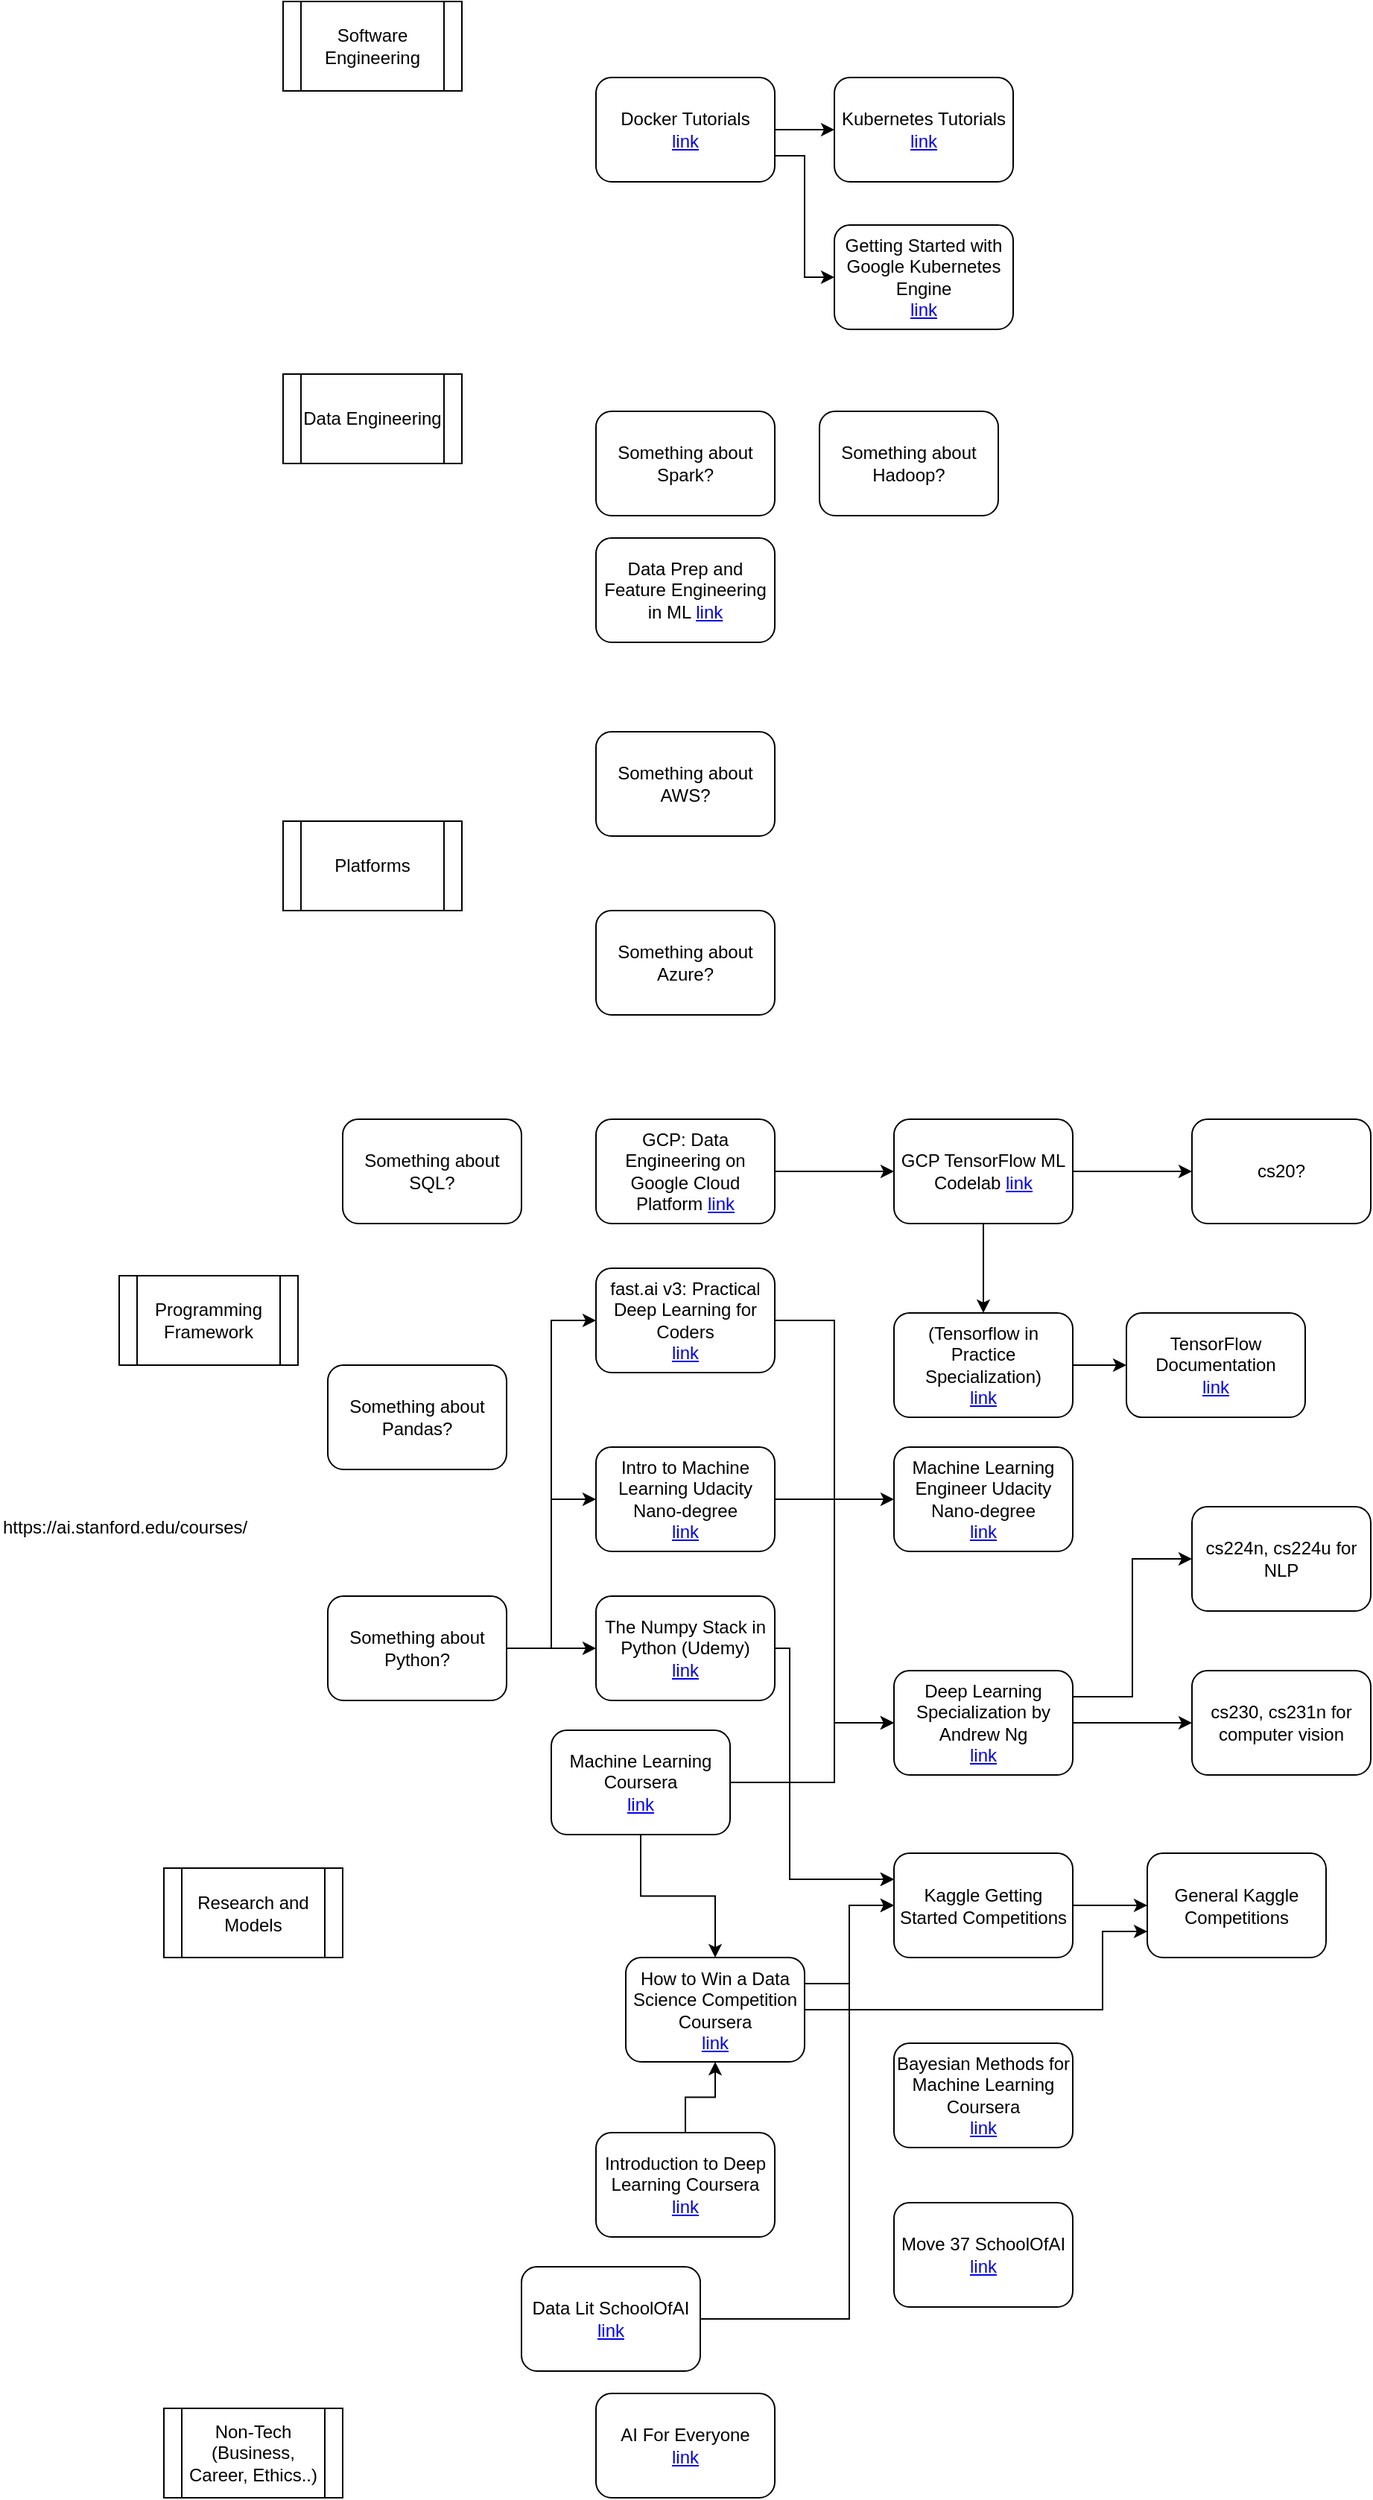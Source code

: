 <mxfile version="11.2.8" type="github" pages="1"><diagram id="b7zP8VYQ12vH_zyjcR8T" name="Page-1"><mxGraphModel dx="1886" dy="1679" grid="1" gridSize="10" guides="1" tooltips="1" connect="1" arrows="1" fold="1" page="1" pageScale="1" pageWidth="850" pageHeight="1100" math="0" shadow="0"><root><mxCell id="0"/><mxCell id="1" parent="0"/><mxCell id="AthQVTNy74zwqiZrB0Bz-2" value="Data Engineering" style="shape=process;whiteSpace=wrap;html=1;backgroundOutline=1;" parent="1" vertex="1"><mxGeometry x="110" y="-250" width="120" height="60" as="geometry"/></mxCell><mxCell id="AthQVTNy74zwqiZrB0Bz-3" value="Platforms" style="shape=process;whiteSpace=wrap;html=1;backgroundOutline=1;" parent="1" vertex="1"><mxGeometry x="110" y="50" width="120" height="60" as="geometry"/></mxCell><mxCell id="AthQVTNy74zwqiZrB0Bz-5" value="Programming Framework" style="shape=process;whiteSpace=wrap;html=1;backgroundOutline=1;" parent="1" vertex="1"><mxGeometry y="355" width="120" height="60" as="geometry"/></mxCell><mxCell id="AthQVTNy74zwqiZrB0Bz-6" value="Research and Models" style="shape=process;whiteSpace=wrap;html=1;backgroundOutline=1;" parent="1" vertex="1"><mxGeometry x="30" y="752.5" width="120" height="60" as="geometry"/></mxCell><mxCell id="9dGZIfJBImlhY9SARStN-3" value="" style="edgeStyle=orthogonalEdgeStyle;rounded=0;orthogonalLoop=1;jettySize=auto;html=1;" parent="1" source="9dGZIfJBImlhY9SARStN-1" target="9dGZIfJBImlhY9SARStN-2" edge="1"><mxGeometry relative="1" as="geometry"><Array as="points"><mxPoint x="480" y="695"/><mxPoint x="480" y="655"/></Array></mxGeometry></mxCell><mxCell id="zuXZnffLO8IpQyFKXxoI-3" style="edgeStyle=orthogonalEdgeStyle;rounded=0;orthogonalLoop=1;jettySize=auto;html=1;exitX=1;exitY=0.5;exitDx=0;exitDy=0;entryX=0;entryY=0.25;entryDx=0;entryDy=0;" parent="1" source="9dGZIfJBImlhY9SARStN-1" target="zuXZnffLO8IpQyFKXxoI-1" edge="1"><mxGeometry relative="1" as="geometry"><Array as="points"><mxPoint x="450" y="695"/><mxPoint x="450" y="760"/></Array></mxGeometry></mxCell><mxCell id="zuXZnffLO8IpQyFKXxoI-17" style="edgeStyle=orthogonalEdgeStyle;rounded=0;orthogonalLoop=1;jettySize=auto;html=1;exitX=0.5;exitY=1;exitDx=0;exitDy=0;entryX=0.5;entryY=0;entryDx=0;entryDy=0;" parent="1" source="9dGZIfJBImlhY9SARStN-1" target="9dGZIfJBImlhY9SARStN-14" edge="1"><mxGeometry relative="1" as="geometry"/></mxCell><mxCell id="9dGZIfJBImlhY9SARStN-1" value="Machine Learning Coursera&lt;br&gt;&lt;a href=&quot;https://www.coursera.org/learn/machine-learning&quot;&gt;link&lt;/a&gt;&lt;br&gt;" style="rounded=1;whiteSpace=wrap;html=1;" parent="1" vertex="1"><mxGeometry x="290" y="660" width="120" height="70" as="geometry"/></mxCell><mxCell id="3vqWSI323hwFadIJATQS-4" value="" style="edgeStyle=orthogonalEdgeStyle;rounded=0;orthogonalLoop=1;jettySize=auto;html=1;" edge="1" parent="1" source="9dGZIfJBImlhY9SARStN-2" target="3vqWSI323hwFadIJATQS-3"><mxGeometry relative="1" as="geometry"/></mxCell><mxCell id="3vqWSI323hwFadIJATQS-6" style="edgeStyle=orthogonalEdgeStyle;rounded=0;orthogonalLoop=1;jettySize=auto;html=1;exitX=1;exitY=0.25;exitDx=0;exitDy=0;entryX=0;entryY=0.5;entryDx=0;entryDy=0;" edge="1" parent="1" source="9dGZIfJBImlhY9SARStN-2" target="3vqWSI323hwFadIJATQS-5"><mxGeometry relative="1" as="geometry"/></mxCell><mxCell id="9dGZIfJBImlhY9SARStN-2" value="Deep Learning Specialization by Andrew Ng&lt;br&gt;&lt;a href=&quot;https://www.coursera.org/specializations/deep-learning&quot;&gt;link&lt;/a&gt;&lt;br&gt;" style="rounded=1;whiteSpace=wrap;html=1;" parent="1" vertex="1"><mxGeometry x="520" y="620" width="120" height="70" as="geometry"/></mxCell><mxCell id="3vqWSI323hwFadIJATQS-3" value="cs230, cs231n for computer vision" style="rounded=1;whiteSpace=wrap;html=1;" vertex="1" parent="1"><mxGeometry x="720" y="620" width="120" height="70" as="geometry"/></mxCell><mxCell id="9dGZIfJBImlhY9SARStN-4" value="Non-Tech (Business, Career, Ethics..)" style="shape=process;whiteSpace=wrap;html=1;backgroundOutline=1;" parent="1" vertex="1"><mxGeometry x="30" y="1115" width="120" height="60" as="geometry"/></mxCell><mxCell id="9dGZIfJBImlhY9SARStN-5" value="AI For Everyone&lt;br&gt;&lt;a href=&quot;https://www.coursera.org/learn/ai-for-everyone&quot;&gt;link&lt;/a&gt;&lt;br&gt;" style="rounded=1;whiteSpace=wrap;html=1;" parent="1" vertex="1"><mxGeometry x="320" y="1105" width="120" height="70" as="geometry"/></mxCell><mxCell id="zuXZnffLO8IpQyFKXxoI-26" style="edgeStyle=orthogonalEdgeStyle;rounded=0;orthogonalLoop=1;jettySize=auto;html=1;exitX=1;exitY=0.5;exitDx=0;exitDy=0;entryX=0;entryY=0.5;entryDx=0;entryDy=0;" parent="1" source="9dGZIfJBImlhY9SARStN-6" target="zuXZnffLO8IpQyFKXxoI-24" edge="1"><mxGeometry relative="1" as="geometry"/></mxCell><mxCell id="9dGZIfJBImlhY9SARStN-6" value="(Tensorflow in Practice Specialization)&lt;br&gt;&lt;a href=&quot;https://www.coursera.org/specializations/tensorflow-in-practice&quot;&gt;link&lt;/a&gt;" style="rounded=1;whiteSpace=wrap;html=1;" parent="1" vertex="1"><mxGeometry x="520" y="380" width="120" height="70" as="geometry"/></mxCell><mxCell id="zuXZnffLO8IpQyFKXxoI-25" style="edgeStyle=orthogonalEdgeStyle;rounded=0;orthogonalLoop=1;jettySize=auto;html=1;exitX=1;exitY=0.5;exitDx=0;exitDy=0;entryX=0;entryY=0.5;entryDx=0;entryDy=0;" parent="1" source="9dGZIfJBImlhY9SARStN-9" target="9dGZIfJBImlhY9SARStN-2" edge="1"><mxGeometry relative="1" as="geometry"/></mxCell><mxCell id="9dGZIfJBImlhY9SARStN-9" value="fast.ai v3: Practical Deep Learning for Coders&lt;br&gt;&lt;a href=&quot;https://course.fast.ai/&quot;&gt;link&lt;/a&gt;&lt;br&gt;" style="rounded=1;whiteSpace=wrap;html=1;" parent="1" vertex="1"><mxGeometry x="320" y="350" width="120" height="70" as="geometry"/></mxCell><mxCell id="9dGZIfJBImlhY9SARStN-10" value="Move 37 SchoolOfAI&lt;br&gt;&lt;a href=&quot;https://www.theschool.ai/courses/move-37-course/&quot;&gt;link&lt;/a&gt;&lt;br&gt;" style="rounded=1;whiteSpace=wrap;html=1;" parent="1" vertex="1"><mxGeometry x="520" y="977" width="120" height="70" as="geometry"/></mxCell><mxCell id="9dGZIfJBImlhY9SARStN-11" value="Getting Started with Google Kubernetes Engine&lt;br&gt;&lt;a href=&quot;https://www.coursera.org/learn/google-kubernetes-engine&quot;&gt;link&lt;/a&gt;&lt;br&gt;" style="rounded=1;whiteSpace=wrap;html=1;" parent="1" vertex="1"><mxGeometry x="480" y="-350" width="120" height="70" as="geometry"/></mxCell><mxCell id="9dGZIfJBImlhY9SARStN-12" value="Kubernetes Tutorials&lt;br&gt;&lt;a href=&quot;https://kubernetes.io/docs/tutorials/&quot;&gt;link&lt;/a&gt;&lt;br&gt;" style="rounded=1;whiteSpace=wrap;html=1;" parent="1" vertex="1"><mxGeometry x="480" y="-449" width="120" height="70" as="geometry"/></mxCell><mxCell id="zuXZnffLO8IpQyFKXxoI-7" style="edgeStyle=orthogonalEdgeStyle;rounded=0;orthogonalLoop=1;jettySize=auto;html=1;exitX=1;exitY=0.5;exitDx=0;exitDy=0;entryX=0;entryY=0.5;entryDx=0;entryDy=0;" parent="1" source="9dGZIfJBImlhY9SARStN-13" target="9dGZIfJBImlhY9SARStN-12" edge="1"><mxGeometry relative="1" as="geometry"/></mxCell><mxCell id="zuXZnffLO8IpQyFKXxoI-8" style="edgeStyle=orthogonalEdgeStyle;rounded=0;orthogonalLoop=1;jettySize=auto;html=1;exitX=1;exitY=0.75;exitDx=0;exitDy=0;entryX=0;entryY=0.5;entryDx=0;entryDy=0;" parent="1" source="9dGZIfJBImlhY9SARStN-13" target="9dGZIfJBImlhY9SARStN-11" edge="1"><mxGeometry relative="1" as="geometry"/></mxCell><mxCell id="9dGZIfJBImlhY9SARStN-13" value="Docker Tutorials&lt;br&gt;&lt;a href=&quot;https://docs.docker.com/get-started/&quot;&gt;link&lt;/a&gt;&lt;br&gt;" style="rounded=1;whiteSpace=wrap;html=1;" parent="1" vertex="1"><mxGeometry x="320" y="-449" width="120" height="70" as="geometry"/></mxCell><mxCell id="zuXZnffLO8IpQyFKXxoI-2" value="" style="edgeStyle=orthogonalEdgeStyle;rounded=0;orthogonalLoop=1;jettySize=auto;html=1;exitX=1;exitY=0.25;exitDx=0;exitDy=0;" parent="1" source="9dGZIfJBImlhY9SARStN-14" target="zuXZnffLO8IpQyFKXxoI-1" edge="1"><mxGeometry relative="1" as="geometry"/></mxCell><mxCell id="zuXZnffLO8IpQyFKXxoI-6" style="edgeStyle=orthogonalEdgeStyle;rounded=0;orthogonalLoop=1;jettySize=auto;html=1;exitX=1;exitY=0.5;exitDx=0;exitDy=0;entryX=0;entryY=0.75;entryDx=0;entryDy=0;" parent="1" source="9dGZIfJBImlhY9SARStN-14" target="zuXZnffLO8IpQyFKXxoI-4" edge="1"><mxGeometry relative="1" as="geometry"><mxPoint x="690" y="805" as="targetPoint"/><Array as="points"><mxPoint x="660" y="848"/><mxPoint x="660" y="795"/></Array></mxGeometry></mxCell><mxCell id="9dGZIfJBImlhY9SARStN-14" value="How to Win a Data Science Competition Coursera&lt;br&gt;&lt;a href=&quot;https://www.coursera.org/learn/competitive-data-science&quot;&gt;link&lt;/a&gt;&lt;br&gt;" style="rounded=1;whiteSpace=wrap;html=1;" parent="1" vertex="1"><mxGeometry x="340" y="812.5" width="120" height="70" as="geometry"/></mxCell><mxCell id="zuXZnffLO8IpQyFKXxoI-5" value="" style="edgeStyle=orthogonalEdgeStyle;rounded=0;orthogonalLoop=1;jettySize=auto;html=1;" parent="1" source="zuXZnffLO8IpQyFKXxoI-1" target="zuXZnffLO8IpQyFKXxoI-4" edge="1"><mxGeometry relative="1" as="geometry"/></mxCell><mxCell id="zuXZnffLO8IpQyFKXxoI-1" value="Kaggle Getting Started Competitions&lt;br&gt;" style="rounded=1;whiteSpace=wrap;html=1;" parent="1" vertex="1"><mxGeometry x="520" y="742.5" width="120" height="70" as="geometry"/></mxCell><mxCell id="zuXZnffLO8IpQyFKXxoI-4" value="General Kaggle Competitions&lt;br&gt;" style="rounded=1;whiteSpace=wrap;html=1;" parent="1" vertex="1"><mxGeometry x="690" y="742.5" width="120" height="70" as="geometry"/></mxCell><mxCell id="9dGZIfJBImlhY9SARStN-19" style="edgeStyle=orthogonalEdgeStyle;rounded=0;orthogonalLoop=1;jettySize=auto;html=1;exitX=1;exitY=0.5;exitDx=0;exitDy=0;entryX=0;entryY=0.5;entryDx=0;entryDy=0;" parent="1" source="9dGZIfJBImlhY9SARStN-16" target="9dGZIfJBImlhY9SARStN-18" edge="1"><mxGeometry relative="1" as="geometry"/></mxCell><mxCell id="9dGZIfJBImlhY9SARStN-16" value="Intro to Machine Learning Udacity Nano-degree&lt;br&gt;&lt;a href=&quot;https://www.udacity.com/course/machine-learning-engineer-nanodegree--nd009t&quot;&gt;link&lt;/a&gt;&lt;br&gt;" style="rounded=1;whiteSpace=wrap;html=1;" parent="1" vertex="1"><mxGeometry x="320" y="470" width="120" height="70" as="geometry"/></mxCell><mxCell id="9dGZIfJBImlhY9SARStN-18" value="Machine Learning Engineer Udacity Nano-degree&lt;br&gt;&lt;a href=&quot;https://www.udacity.com/course/machine-learning-engineer-nanodegree--nd009t&quot;&gt;link&lt;/a&gt;&lt;br&gt;" style="rounded=1;whiteSpace=wrap;html=1;" parent="1" vertex="1"><mxGeometry x="520" y="470" width="120" height="70" as="geometry"/></mxCell><mxCell id="zuXZnffLO8IpQyFKXxoI-19" style="edgeStyle=orthogonalEdgeStyle;rounded=0;orthogonalLoop=1;jettySize=auto;html=1;exitX=1;exitY=0.5;exitDx=0;exitDy=0;entryX=0;entryY=0.5;entryDx=0;entryDy=0;" parent="1" source="9dGZIfJBImlhY9SARStN-21" target="zuXZnffLO8IpQyFKXxoI-1" edge="1"><mxGeometry relative="1" as="geometry"><Array as="points"><mxPoint x="490" y="1055"/><mxPoint x="490" y="778"/></Array></mxGeometry></mxCell><mxCell id="9dGZIfJBImlhY9SARStN-21" value="Data Lit SchoolOfAI&lt;br&gt;&lt;a href=&quot;https://www.theschool.ai/courses/data-lit/&quot;&gt;link&lt;/a&gt;&lt;br&gt;" style="rounded=1;whiteSpace=wrap;html=1;" parent="1" vertex="1"><mxGeometry x="270" y="1020" width="120" height="70" as="geometry"/></mxCell><mxCell id="zuXZnffLO8IpQyFKXxoI-9" value="Something about Spark?&lt;br&gt;" style="rounded=1;whiteSpace=wrap;html=1;" parent="1" vertex="1"><mxGeometry x="320" y="-225" width="120" height="70" as="geometry"/></mxCell><mxCell id="zuXZnffLO8IpQyFKXxoI-10" value="Something about AWS?&lt;br&gt;" style="rounded=1;whiteSpace=wrap;html=1;" parent="1" vertex="1"><mxGeometry x="320" y="-10" width="120" height="70" as="geometry"/></mxCell><mxCell id="zuXZnffLO8IpQyFKXxoI-11" value="Something about Azure?&lt;br&gt;" style="rounded=1;whiteSpace=wrap;html=1;" parent="1" vertex="1"><mxGeometry x="320" y="110" width="120" height="70" as="geometry"/></mxCell><mxCell id="zuXZnffLO8IpQyFKXxoI-28" value="" style="edgeStyle=orthogonalEdgeStyle;rounded=0;orthogonalLoop=1;jettySize=auto;html=1;" parent="1" source="zuXZnffLO8IpQyFKXxoI-12" target="zuXZnffLO8IpQyFKXxoI-27" edge="1"><mxGeometry relative="1" as="geometry"/></mxCell><mxCell id="zuXZnffLO8IpQyFKXxoI-12" value="GCP: Data Engineering on Google Cloud Platform &lt;a href=&quot;https://www.coursera.org/specializations/gcp-data-machine-learning&quot;&gt;link&lt;/a&gt;&lt;br&gt;" style="rounded=1;whiteSpace=wrap;html=1;" parent="1" vertex="1"><mxGeometry x="320" y="250" width="120" height="70" as="geometry"/></mxCell><mxCell id="zuXZnffLO8IpQyFKXxoI-36" style="edgeStyle=orthogonalEdgeStyle;rounded=0;orthogonalLoop=1;jettySize=auto;html=1;exitX=0.5;exitY=1;exitDx=0;exitDy=0;entryX=0.5;entryY=0;entryDx=0;entryDy=0;" parent="1" source="zuXZnffLO8IpQyFKXxoI-27" target="9dGZIfJBImlhY9SARStN-6" edge="1"><mxGeometry relative="1" as="geometry"/></mxCell><mxCell id="3vqWSI323hwFadIJATQS-2" value="" style="edgeStyle=orthogonalEdgeStyle;rounded=0;orthogonalLoop=1;jettySize=auto;html=1;" edge="1" parent="1" source="zuXZnffLO8IpQyFKXxoI-27" target="3vqWSI323hwFadIJATQS-1"><mxGeometry relative="1" as="geometry"/></mxCell><mxCell id="zuXZnffLO8IpQyFKXxoI-27" value="GCP TensorFlow ML Codelab&amp;nbsp;&lt;a href=&quot;https://codelabs.developers.google.com/codelabs/end-to-end-ml/index.html&quot;&gt;link&lt;/a&gt;&lt;br&gt;" style="rounded=1;whiteSpace=wrap;html=1;" parent="1" vertex="1"><mxGeometry x="520" y="250" width="120" height="70" as="geometry"/></mxCell><mxCell id="3vqWSI323hwFadIJATQS-1" value="cs20?" style="rounded=1;whiteSpace=wrap;html=1;" vertex="1" parent="1"><mxGeometry x="720" y="250" width="120" height="70" as="geometry"/></mxCell><mxCell id="zuXZnffLO8IpQyFKXxoI-18" style="edgeStyle=orthogonalEdgeStyle;rounded=0;orthogonalLoop=1;jettySize=auto;html=1;exitX=1;exitY=0.5;exitDx=0;exitDy=0;entryX=0;entryY=0.25;entryDx=0;entryDy=0;" parent="1" source="zuXZnffLO8IpQyFKXxoI-13" target="zuXZnffLO8IpQyFKXxoI-1" edge="1"><mxGeometry relative="1" as="geometry"><Array as="points"><mxPoint x="450" y="605"/><mxPoint x="450" y="760"/></Array></mxGeometry></mxCell><mxCell id="zuXZnffLO8IpQyFKXxoI-13" value="The Numpy Stack in Python (Udemy)&lt;br&gt;&lt;a href=&quot;https://www.udemy.com/deep-learning-prerequisites-the-numpy-stack-in-python/&quot;&gt;link&lt;/a&gt;&lt;br&gt;" style="rounded=1;whiteSpace=wrap;html=1;" parent="1" vertex="1"><mxGeometry x="320" y="570" width="120" height="70" as="geometry"/></mxCell><mxCell id="zuXZnffLO8IpQyFKXxoI-16" style="edgeStyle=orthogonalEdgeStyle;rounded=0;orthogonalLoop=1;jettySize=auto;html=1;exitX=0.5;exitY=0;exitDx=0;exitDy=0;entryX=0.5;entryY=1;entryDx=0;entryDy=0;" parent="1" source="zuXZnffLO8IpQyFKXxoI-15" target="9dGZIfJBImlhY9SARStN-14" edge="1"><mxGeometry relative="1" as="geometry"/></mxCell><mxCell id="zuXZnffLO8IpQyFKXxoI-15" value="Introduction to Deep Learning Coursera&lt;br&gt;&lt;a href=&quot;https://www.coursera.org/learn/intro-to-deep-learning?specialization=aml&quot;&gt;link&lt;/a&gt;&lt;br&gt;" style="rounded=1;whiteSpace=wrap;html=1;" parent="1" vertex="1"><mxGeometry x="320" y="930" width="120" height="70" as="geometry"/></mxCell><mxCell id="zuXZnffLO8IpQyFKXxoI-20" value="Bayesian Methods for Machine Learning Coursera&lt;br&gt;&lt;a href=&quot;https://www.coursera.org/learn/bayesian-methods-in-machine-learning&quot;&gt;link&lt;/a&gt;&lt;br&gt;" style="rounded=1;whiteSpace=wrap;html=1;" parent="1" vertex="1"><mxGeometry x="520" y="870" width="120" height="70" as="geometry"/></mxCell><UserObject label="https://ai.stanford.edu/courses/" link="https://ai.stanford.edu/courses/" id="zuXZnffLO8IpQyFKXxoI-21"><mxCell style="text;html=1;" parent="1" vertex="1"><mxGeometry x="-80" y="510" width="190" height="30" as="geometry"/></mxCell></UserObject><mxCell id="zuXZnffLO8IpQyFKXxoI-22" value="Data Prep and Feature Engineering in ML &lt;a href=&quot;https://developers.google.com/machine-learning/data-prep/&quot;&gt;link&lt;/a&gt;&lt;br&gt;" style="rounded=1;whiteSpace=wrap;html=1;" parent="1" vertex="1"><mxGeometry x="320" y="-140" width="120" height="70" as="geometry"/></mxCell><mxCell id="zuXZnffLO8IpQyFKXxoI-23" value="Software Engineering" style="shape=process;whiteSpace=wrap;html=1;backgroundOutline=1;" parent="1" vertex="1"><mxGeometry x="110" y="-500" width="120" height="60" as="geometry"/></mxCell><mxCell id="zuXZnffLO8IpQyFKXxoI-24" value="TensorFlow Documentation&lt;br&gt;&lt;a href=&quot;https://www.tensorflow.org/guide/&quot;&gt;link&lt;/a&gt;&lt;br&gt;" style="rounded=1;whiteSpace=wrap;html=1;" parent="1" vertex="1"><mxGeometry x="676" y="380" width="120" height="70" as="geometry"/></mxCell><mxCell id="zuXZnffLO8IpQyFKXxoI-29" value="Something about Hadoop?&lt;br&gt;" style="rounded=1;whiteSpace=wrap;html=1;" parent="1" vertex="1"><mxGeometry x="470" y="-225" width="120" height="70" as="geometry"/></mxCell><mxCell id="zuXZnffLO8IpQyFKXxoI-31" style="edgeStyle=orthogonalEdgeStyle;rounded=0;orthogonalLoop=1;jettySize=auto;html=1;exitX=1;exitY=0.5;exitDx=0;exitDy=0;entryX=0;entryY=0.5;entryDx=0;entryDy=0;" parent="1" source="zuXZnffLO8IpQyFKXxoI-30" target="zuXZnffLO8IpQyFKXxoI-13" edge="1"><mxGeometry relative="1" as="geometry"/></mxCell><mxCell id="zuXZnffLO8IpQyFKXxoI-32" style="edgeStyle=orthogonalEdgeStyle;rounded=0;orthogonalLoop=1;jettySize=auto;html=1;exitX=1;exitY=0.5;exitDx=0;exitDy=0;entryX=0;entryY=0.5;entryDx=0;entryDy=0;" parent="1" source="zuXZnffLO8IpQyFKXxoI-30" target="9dGZIfJBImlhY9SARStN-16" edge="1"><mxGeometry relative="1" as="geometry"/></mxCell><mxCell id="zuXZnffLO8IpQyFKXxoI-33" style="edgeStyle=orthogonalEdgeStyle;rounded=0;orthogonalLoop=1;jettySize=auto;html=1;exitX=1;exitY=0.5;exitDx=0;exitDy=0;entryX=0;entryY=0.5;entryDx=0;entryDy=0;" parent="1" source="zuXZnffLO8IpQyFKXxoI-30" target="9dGZIfJBImlhY9SARStN-9" edge="1"><mxGeometry relative="1" as="geometry"/></mxCell><mxCell id="zuXZnffLO8IpQyFKXxoI-30" value="Something about Python?&lt;br&gt;" style="rounded=1;whiteSpace=wrap;html=1;" parent="1" vertex="1"><mxGeometry x="140" y="570" width="120" height="70" as="geometry"/></mxCell><mxCell id="zuXZnffLO8IpQyFKXxoI-34" value="Something about SQL?&lt;br&gt;" style="rounded=1;whiteSpace=wrap;html=1;" parent="1" vertex="1"><mxGeometry x="150" y="250" width="120" height="70" as="geometry"/></mxCell><mxCell id="zuXZnffLO8IpQyFKXxoI-35" value="Something about Pandas?&lt;br&gt;" style="rounded=1;whiteSpace=wrap;html=1;" parent="1" vertex="1"><mxGeometry x="140" y="415" width="120" height="70" as="geometry"/></mxCell><mxCell id="3vqWSI323hwFadIJATQS-5" value="cs224n, cs224u for NLP" style="rounded=1;whiteSpace=wrap;html=1;" vertex="1" parent="1"><mxGeometry x="720" y="510" width="120" height="70" as="geometry"/></mxCell></root></mxGraphModel></diagram></mxfile>